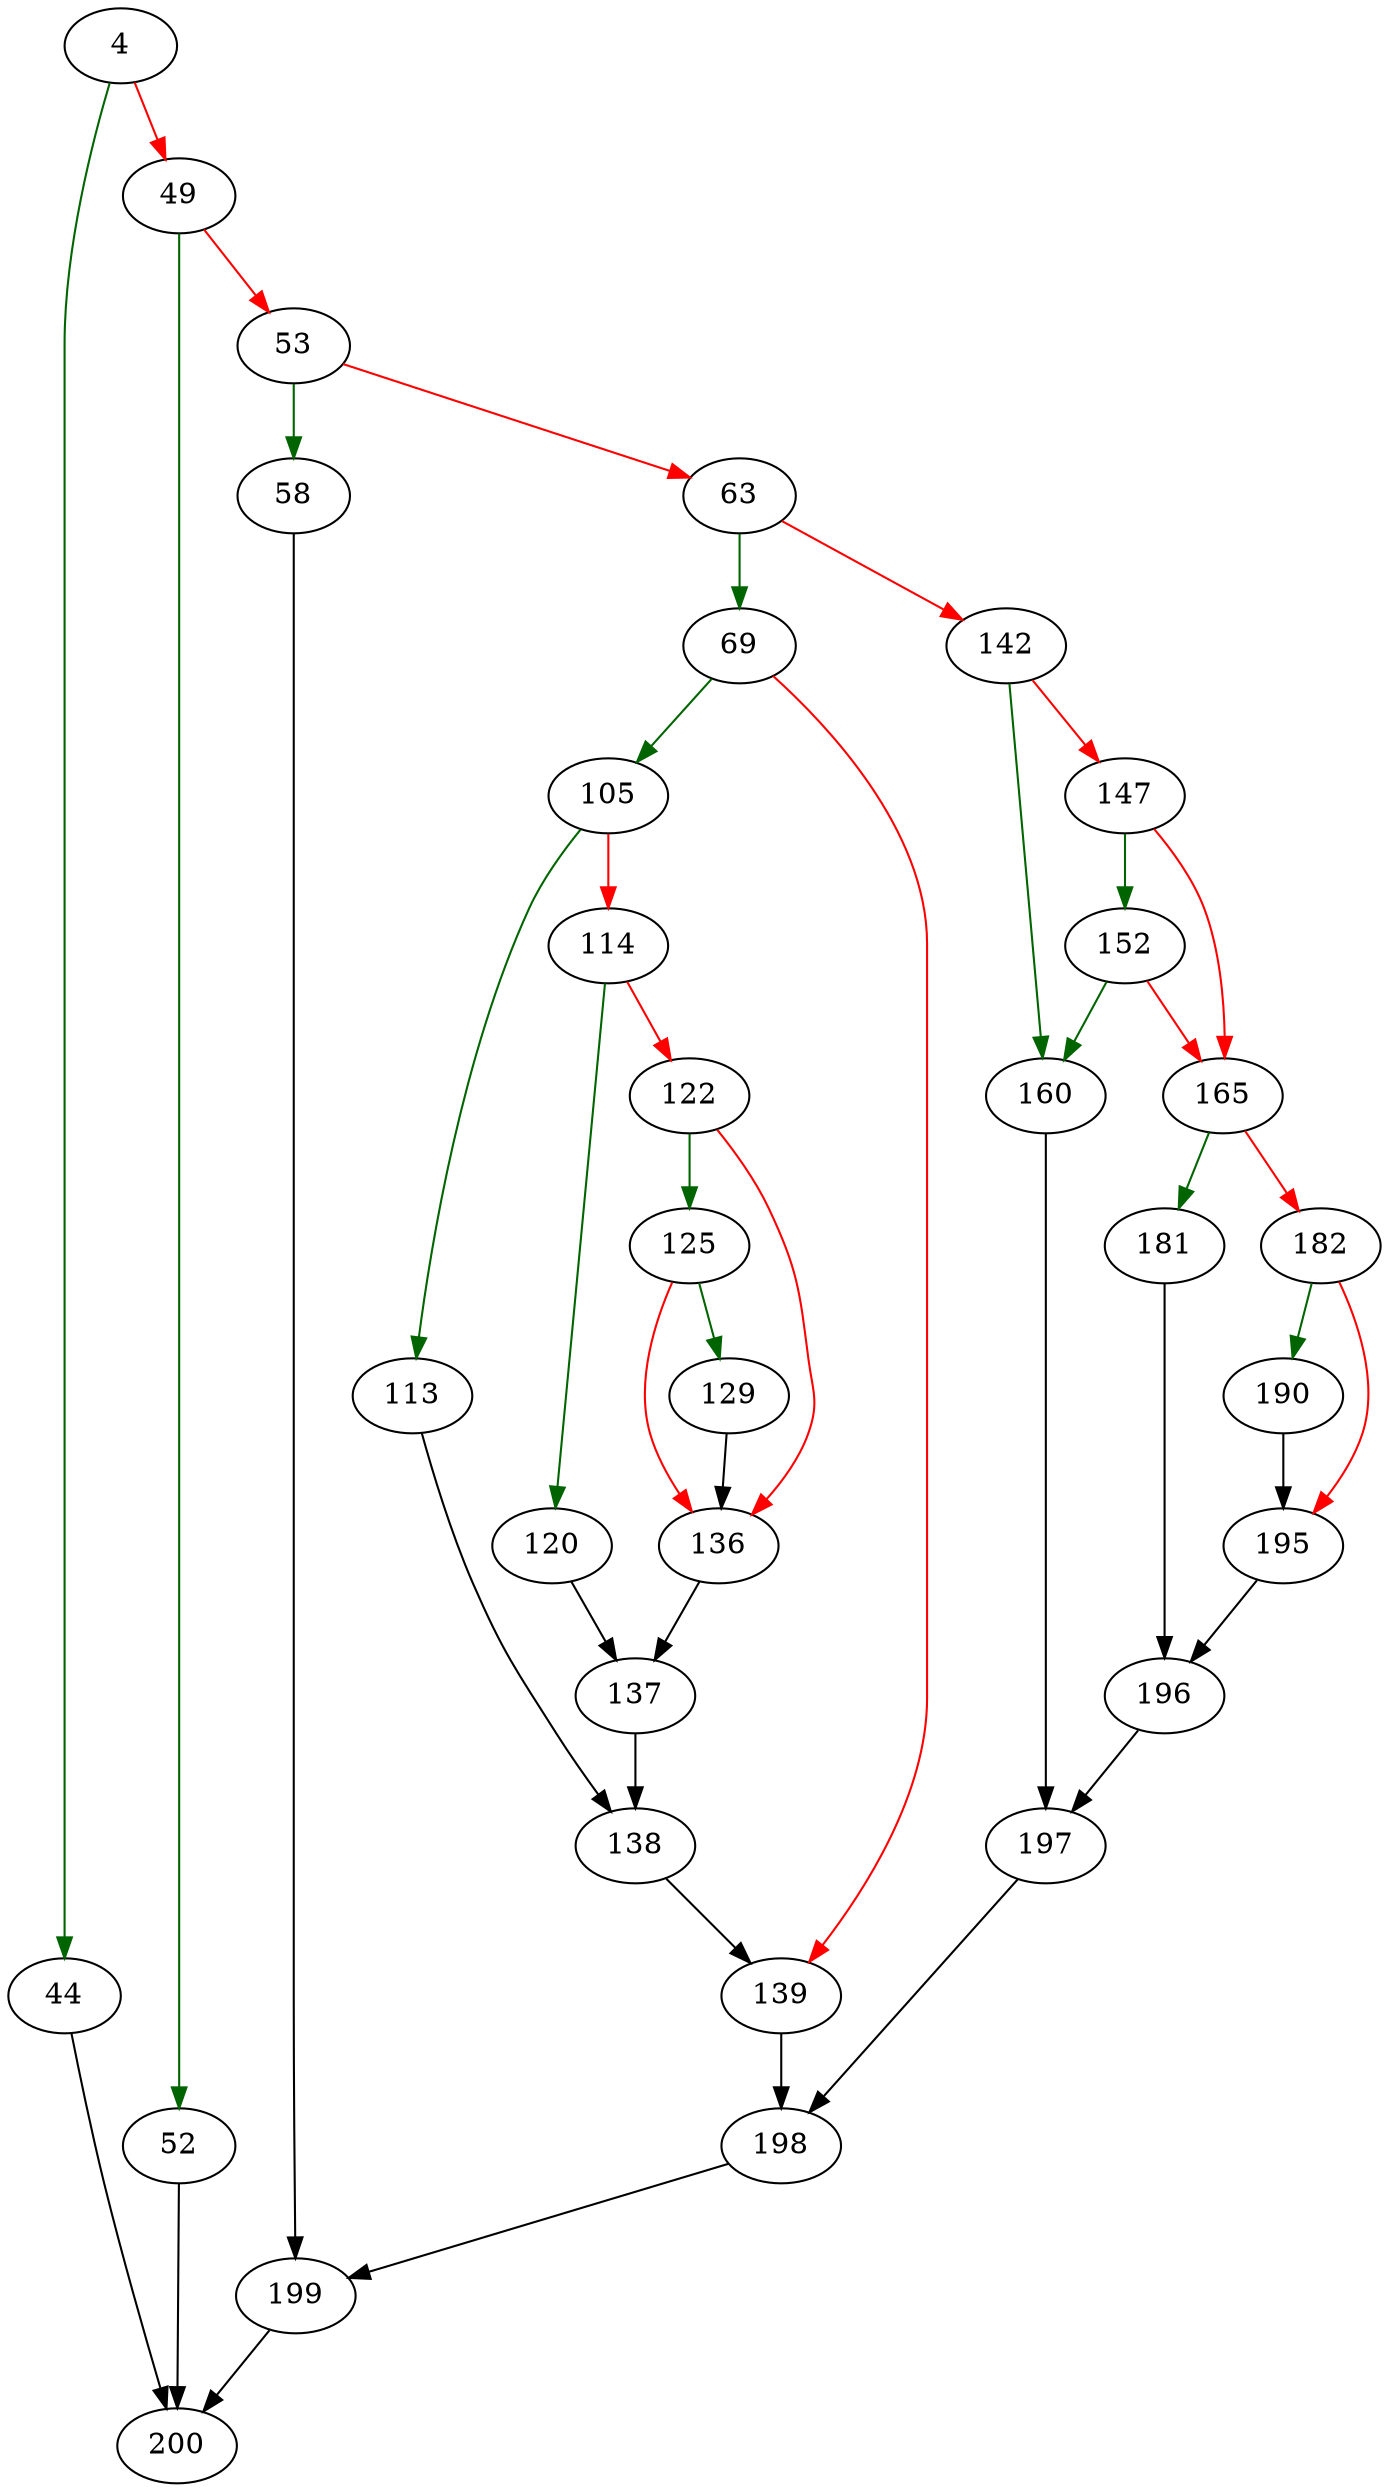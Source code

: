 strict digraph "sqlite3InitCallback" {
	// Node definitions.
	4 [entry=true];
	44;
	49;
	200;
	52;
	53;
	58;
	63;
	199;
	69;
	142;
	105;
	139;
	113;
	114;
	138;
	120;
	122;
	137;
	125;
	136;
	129;
	198;
	160;
	147;
	152;
	165;
	197;
	181;
	182;
	196;
	190;
	195;

	// Edge definitions.
	4 -> 44 [
		color=darkgreen
		cond=true
	];
	4 -> 49 [
		color=red
		cond=false
	];
	44 -> 200;
	49 -> 52 [
		color=darkgreen
		cond=true
	];
	49 -> 53 [
		color=red
		cond=false
	];
	52 -> 200;
	53 -> 58 [
		color=darkgreen
		cond=true
	];
	53 -> 63 [
		color=red
		cond=false
	];
	58 -> 199;
	63 -> 69 [
		color=darkgreen
		cond=true
	];
	63 -> 142 [
		color=red
		cond=false
	];
	199 -> 200;
	69 -> 105 [
		color=darkgreen
		cond=true
	];
	69 -> 139 [
		color=red
		cond=false
	];
	142 -> 160 [
		color=darkgreen
		cond=true
	];
	142 -> 147 [
		color=red
		cond=false
	];
	105 -> 113 [
		color=darkgreen
		cond=true
	];
	105 -> 114 [
		color=red
		cond=false
	];
	139 -> 198;
	113 -> 138;
	114 -> 120 [
		color=darkgreen
		cond=true
	];
	114 -> 122 [
		color=red
		cond=false
	];
	138 -> 139;
	120 -> 137;
	122 -> 125 [
		color=darkgreen
		cond=true
	];
	122 -> 136 [
		color=red
		cond=false
	];
	137 -> 138;
	125 -> 136 [
		color=red
		cond=false
	];
	125 -> 129 [
		color=darkgreen
		cond=true
	];
	136 -> 137;
	129 -> 136;
	198 -> 199;
	160 -> 197;
	147 -> 152 [
		color=darkgreen
		cond=true
	];
	147 -> 165 [
		color=red
		cond=false
	];
	152 -> 160 [
		color=darkgreen
		cond=true
	];
	152 -> 165 [
		color=red
		cond=false
	];
	165 -> 181 [
		color=darkgreen
		cond=true
	];
	165 -> 182 [
		color=red
		cond=false
	];
	197 -> 198;
	181 -> 196;
	182 -> 190 [
		color=darkgreen
		cond=true
	];
	182 -> 195 [
		color=red
		cond=false
	];
	196 -> 197;
	190 -> 195;
	195 -> 196;
}